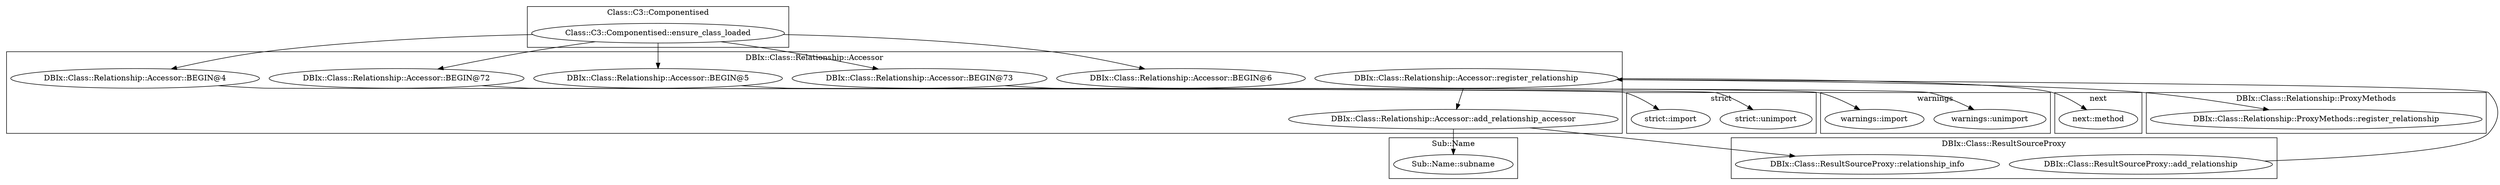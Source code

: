 digraph {
graph [overlap=false]
subgraph cluster_DBIx_Class_Relationship_Accessor {
	label="DBIx::Class::Relationship::Accessor";
	"DBIx::Class::Relationship::Accessor::BEGIN@72";
	"DBIx::Class::Relationship::Accessor::BEGIN@4";
	"DBIx::Class::Relationship::Accessor::BEGIN@6";
	"DBIx::Class::Relationship::Accessor::add_relationship_accessor";
	"DBIx::Class::Relationship::Accessor::BEGIN@73";
	"DBIx::Class::Relationship::Accessor::register_relationship";
	"DBIx::Class::Relationship::Accessor::BEGIN@5";
}
subgraph cluster_DBIx_Class_ResultSourceProxy {
	label="DBIx::Class::ResultSourceProxy";
	"DBIx::Class::ResultSourceProxy::relationship_info";
	"DBIx::Class::ResultSourceProxy::add_relationship";
}
subgraph cluster_Class_C3_Componentised {
	label="Class::C3::Componentised";
	"Class::C3::Componentised::ensure_class_loaded";
}
subgraph cluster_warnings {
	label="warnings";
	"warnings::unimport";
	"warnings::import";
}
subgraph cluster_next {
	label="next";
	"next::method";
}
subgraph cluster_DBIx_Class_Relationship_ProxyMethods {
	label="DBIx::Class::Relationship::ProxyMethods";
	"DBIx::Class::Relationship::ProxyMethods::register_relationship";
}
subgraph cluster_Sub_Name {
	label="Sub::Name";
	"Sub::Name::subname";
}
subgraph cluster_strict {
	label="strict";
	"strict::import";
	"strict::unimport";
}
"Class::C3::Componentised::ensure_class_loaded" -> "DBIx::Class::Relationship::Accessor::BEGIN@72";
"DBIx::Class::Relationship::Accessor::add_relationship_accessor" -> "DBIx::Class::ResultSourceProxy::relationship_info";
"DBIx::Class::Relationship::Accessor::register_relationship" -> "DBIx::Class::Relationship::ProxyMethods::register_relationship";
"DBIx::Class::Relationship::Accessor::BEGIN@72" -> "strict::unimport";
"DBIx::Class::Relationship::Accessor::BEGIN@5" -> "warnings::import";
"DBIx::Class::ResultSourceProxy::add_relationship" -> "DBIx::Class::Relationship::Accessor::register_relationship";
"DBIx::Class::Relationship::Accessor::BEGIN@4" -> "strict::import";
"DBIx::Class::Relationship::Accessor::BEGIN@73" -> "warnings::unimport";
"Class::C3::Componentised::ensure_class_loaded" -> "DBIx::Class::Relationship::Accessor::BEGIN@5";
"DBIx::Class::Relationship::Accessor::add_relationship_accessor" -> "Sub::Name::subname";
"Class::C3::Componentised::ensure_class_loaded" -> "DBIx::Class::Relationship::Accessor::BEGIN@6";
"Class::C3::Componentised::ensure_class_loaded" -> "DBIx::Class::Relationship::Accessor::BEGIN@73";
"DBIx::Class::Relationship::Accessor::register_relationship" -> "next::method";
"Class::C3::Componentised::ensure_class_loaded" -> "DBIx::Class::Relationship::Accessor::BEGIN@4";
"DBIx::Class::Relationship::Accessor::register_relationship" -> "DBIx::Class::Relationship::Accessor::add_relationship_accessor";
}
